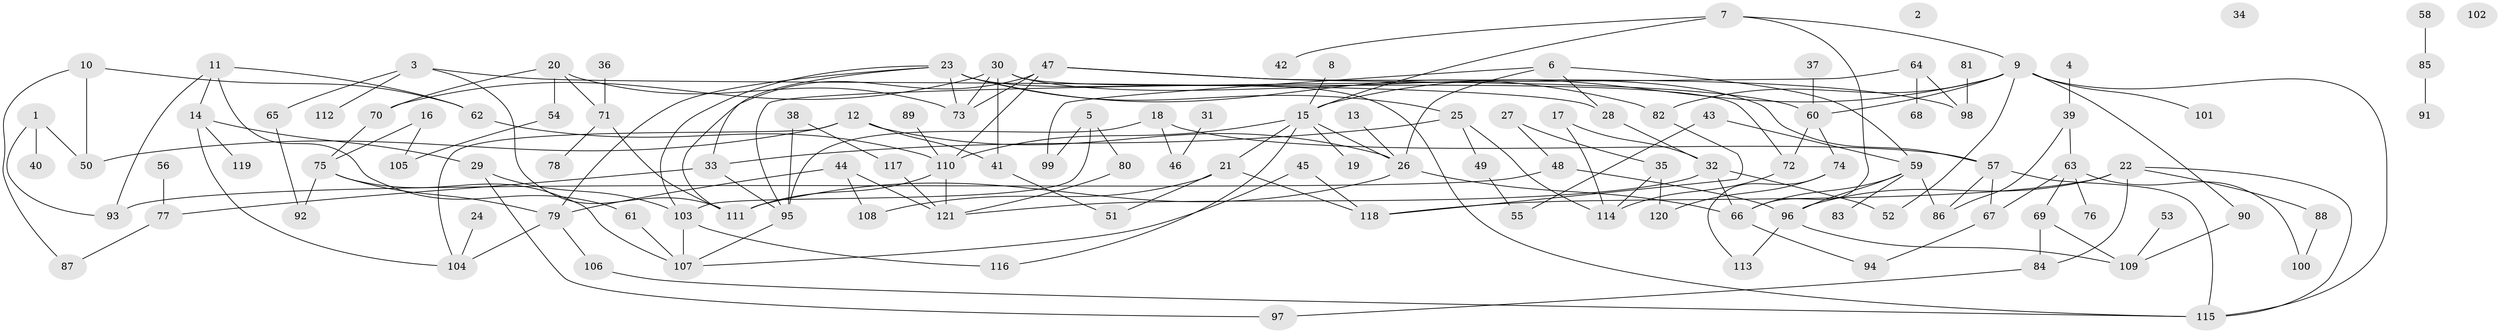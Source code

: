 // coarse degree distribution, {1: 0.1951219512195122, 7: 0.04878048780487805, 4: 0.12195121951219512, 5: 0.21951219512195122, 3: 0.24390243902439024, 2: 0.12195121951219512, 6: 0.04878048780487805}
// Generated by graph-tools (version 1.1) at 2025/35/03/04/25 23:35:52]
// undirected, 121 vertices, 175 edges
graph export_dot {
  node [color=gray90,style=filled];
  1;
  2;
  3;
  4;
  5;
  6;
  7;
  8;
  9;
  10;
  11;
  12;
  13;
  14;
  15;
  16;
  17;
  18;
  19;
  20;
  21;
  22;
  23;
  24;
  25;
  26;
  27;
  28;
  29;
  30;
  31;
  32;
  33;
  34;
  35;
  36;
  37;
  38;
  39;
  40;
  41;
  42;
  43;
  44;
  45;
  46;
  47;
  48;
  49;
  50;
  51;
  52;
  53;
  54;
  55;
  56;
  57;
  58;
  59;
  60;
  61;
  62;
  63;
  64;
  65;
  66;
  67;
  68;
  69;
  70;
  71;
  72;
  73;
  74;
  75;
  76;
  77;
  78;
  79;
  80;
  81;
  82;
  83;
  84;
  85;
  86;
  87;
  88;
  89;
  90;
  91;
  92;
  93;
  94;
  95;
  96;
  97;
  98;
  99;
  100;
  101;
  102;
  103;
  104;
  105;
  106;
  107;
  108;
  109;
  110;
  111;
  112;
  113;
  114;
  115;
  116;
  117;
  118;
  119;
  120;
  121;
  1 -- 40;
  1 -- 50;
  1 -- 93;
  3 -- 28;
  3 -- 65;
  3 -- 111;
  3 -- 112;
  4 -- 39;
  5 -- 80;
  5 -- 99;
  5 -- 103;
  6 -- 26;
  6 -- 28;
  6 -- 59;
  6 -- 99;
  7 -- 9;
  7 -- 15;
  7 -- 42;
  7 -- 66;
  8 -- 15;
  9 -- 15;
  9 -- 52;
  9 -- 60;
  9 -- 82;
  9 -- 90;
  9 -- 101;
  9 -- 115;
  10 -- 50;
  10 -- 62;
  10 -- 87;
  11 -- 14;
  11 -- 61;
  11 -- 62;
  11 -- 93;
  12 -- 26;
  12 -- 41;
  12 -- 50;
  12 -- 104;
  13 -- 26;
  14 -- 29;
  14 -- 104;
  14 -- 119;
  15 -- 19;
  15 -- 21;
  15 -- 26;
  15 -- 110;
  15 -- 116;
  16 -- 75;
  16 -- 105;
  17 -- 32;
  17 -- 114;
  18 -- 46;
  18 -- 57;
  18 -- 95;
  20 -- 54;
  20 -- 70;
  20 -- 71;
  20 -- 73;
  21 -- 51;
  21 -- 108;
  21 -- 118;
  22 -- 84;
  22 -- 88;
  22 -- 96;
  22 -- 115;
  22 -- 118;
  23 -- 25;
  23 -- 33;
  23 -- 73;
  23 -- 79;
  23 -- 82;
  23 -- 103;
  23 -- 115;
  24 -- 104;
  25 -- 33;
  25 -- 49;
  25 -- 114;
  26 -- 66;
  26 -- 111;
  27 -- 35;
  27 -- 48;
  28 -- 32;
  29 -- 97;
  29 -- 103;
  30 -- 41;
  30 -- 57;
  30 -- 70;
  30 -- 72;
  30 -- 73;
  31 -- 46;
  32 -- 52;
  32 -- 66;
  32 -- 121;
  33 -- 77;
  33 -- 95;
  35 -- 114;
  35 -- 120;
  36 -- 71;
  37 -- 60;
  38 -- 95;
  38 -- 117;
  39 -- 63;
  39 -- 86;
  41 -- 51;
  43 -- 55;
  43 -- 59;
  44 -- 79;
  44 -- 108;
  44 -- 121;
  45 -- 107;
  45 -- 118;
  47 -- 60;
  47 -- 73;
  47 -- 98;
  47 -- 110;
  47 -- 111;
  48 -- 93;
  48 -- 96;
  49 -- 55;
  53 -- 109;
  54 -- 105;
  56 -- 77;
  57 -- 67;
  57 -- 86;
  57 -- 115;
  58 -- 85;
  59 -- 66;
  59 -- 83;
  59 -- 86;
  59 -- 96;
  60 -- 72;
  60 -- 74;
  61 -- 107;
  62 -- 110;
  63 -- 67;
  63 -- 69;
  63 -- 76;
  63 -- 100;
  64 -- 68;
  64 -- 95;
  64 -- 98;
  65 -- 92;
  66 -- 94;
  67 -- 94;
  69 -- 84;
  69 -- 109;
  70 -- 75;
  71 -- 78;
  71 -- 111;
  72 -- 114;
  74 -- 113;
  74 -- 120;
  75 -- 79;
  75 -- 92;
  75 -- 107;
  77 -- 87;
  79 -- 104;
  79 -- 106;
  80 -- 121;
  81 -- 98;
  82 -- 118;
  84 -- 97;
  85 -- 91;
  88 -- 100;
  89 -- 110;
  90 -- 109;
  95 -- 107;
  96 -- 109;
  96 -- 113;
  103 -- 107;
  103 -- 116;
  106 -- 115;
  110 -- 111;
  110 -- 121;
  117 -- 121;
}
